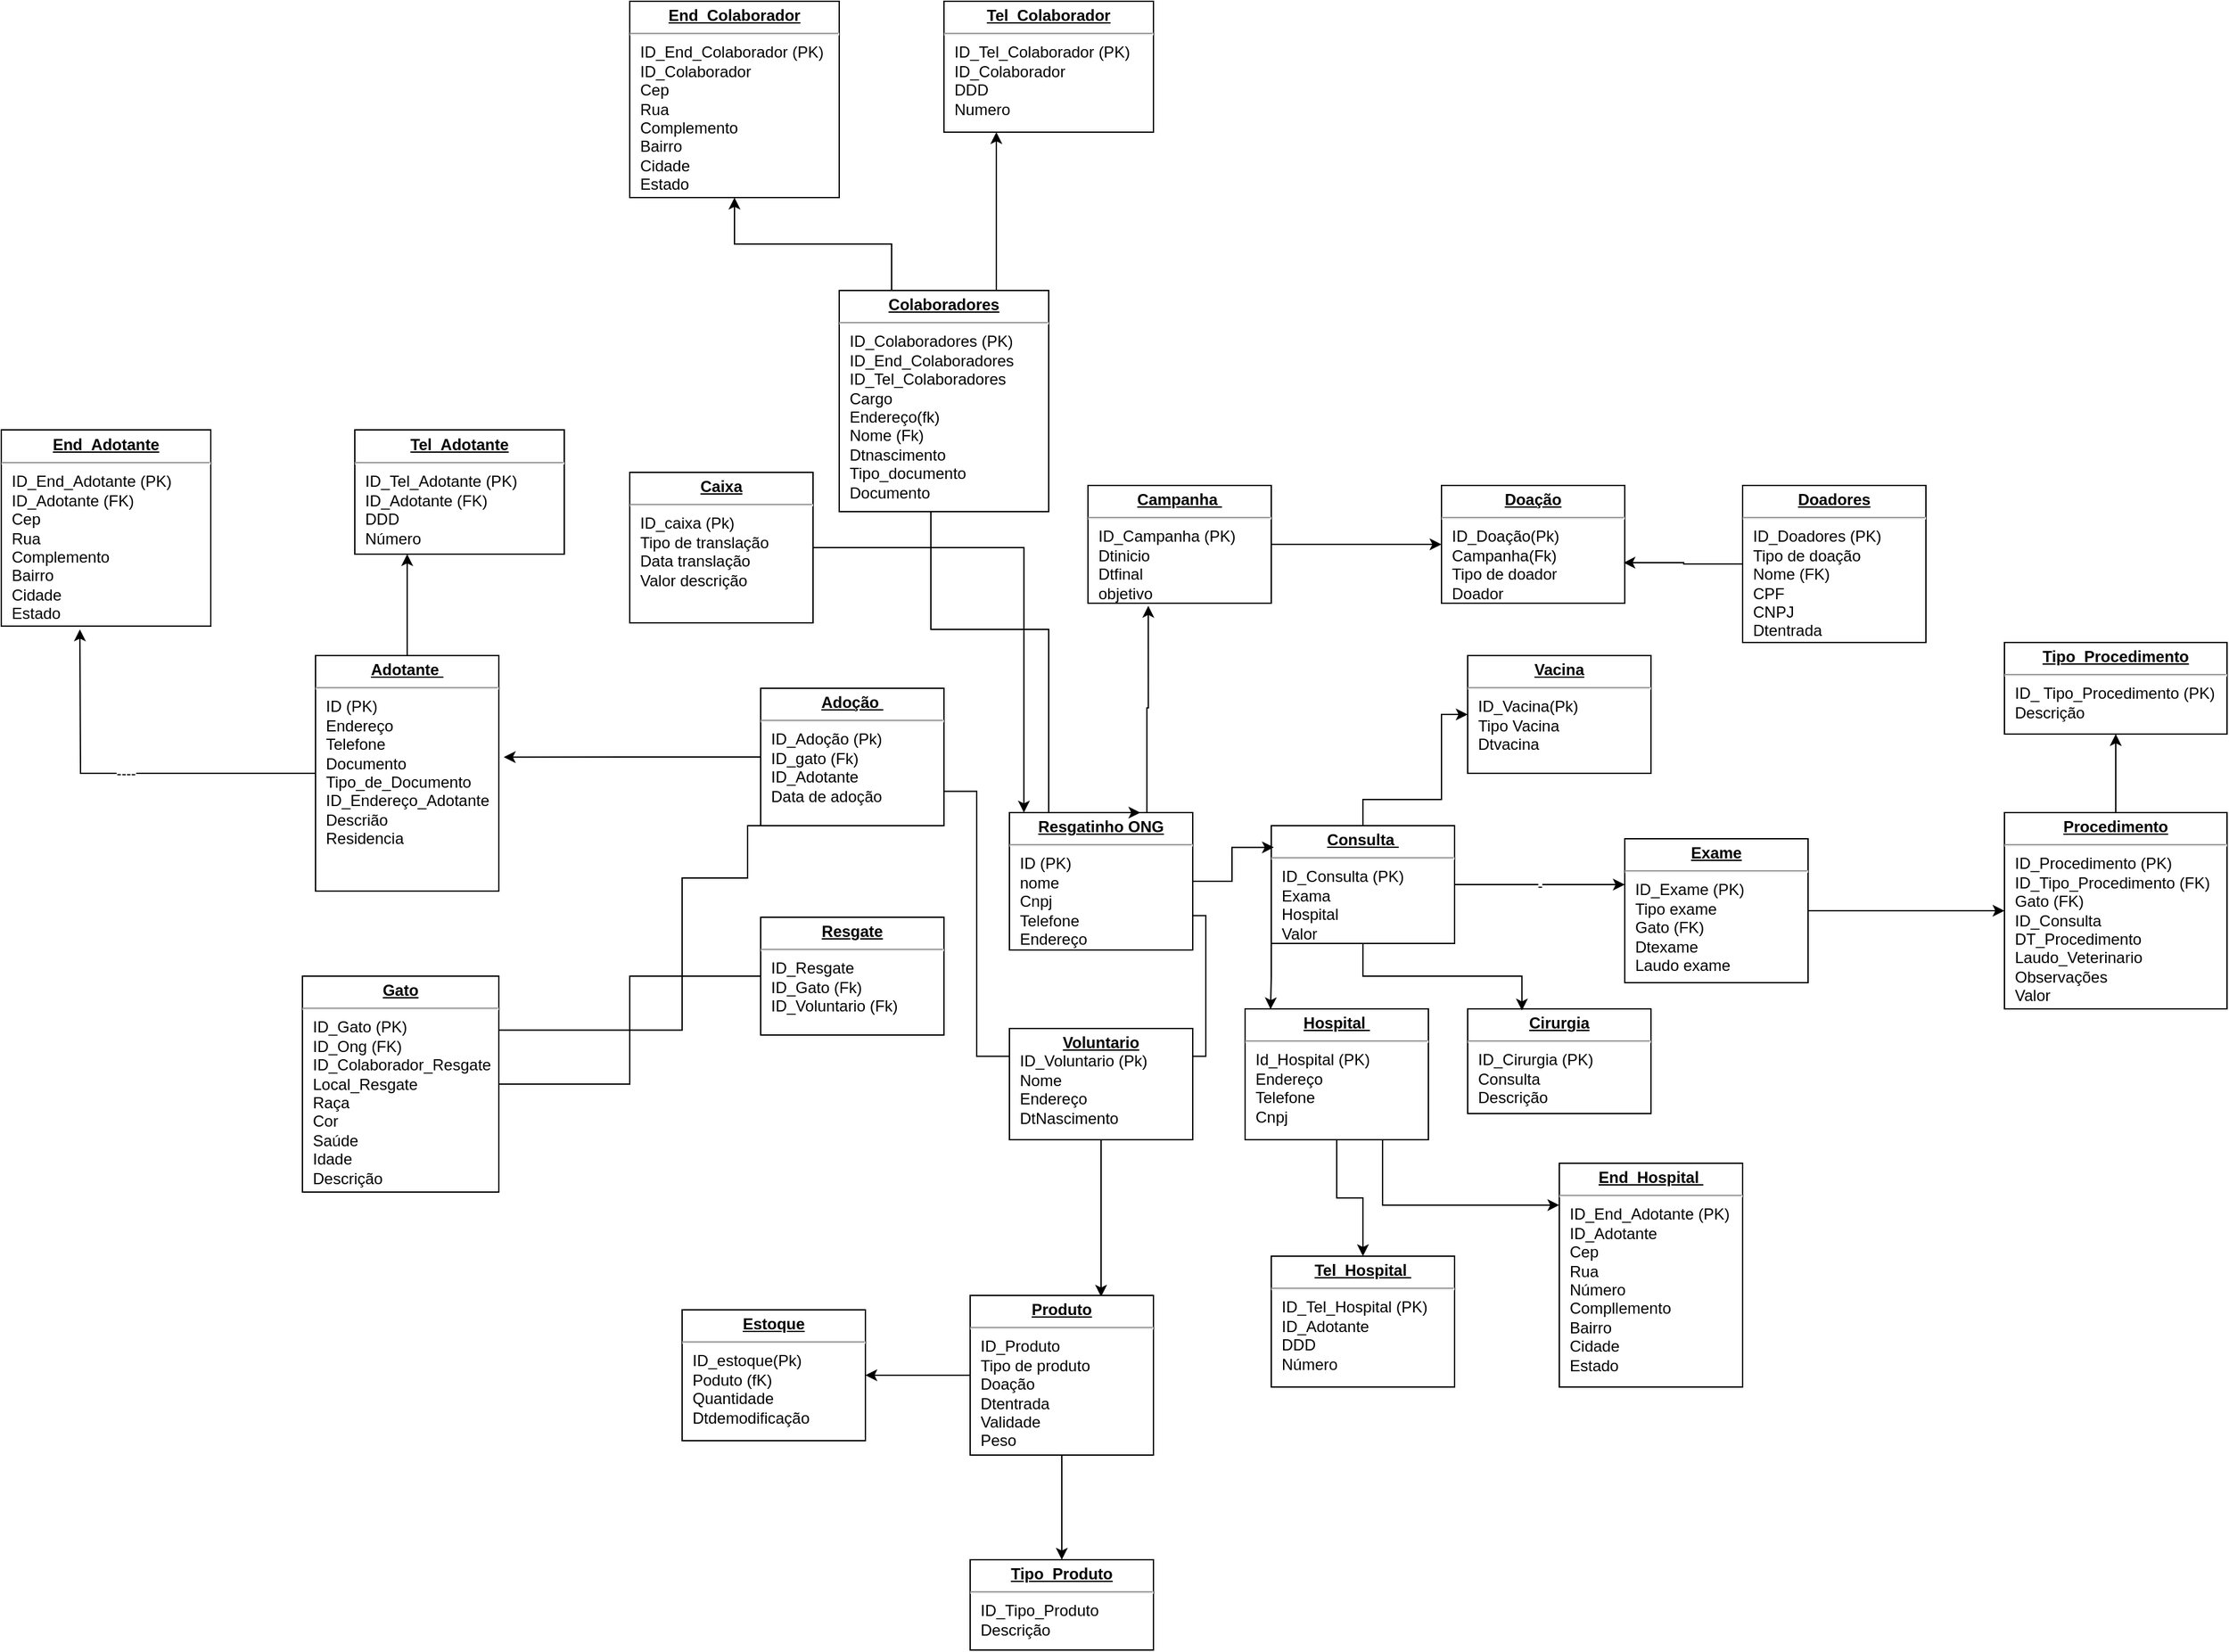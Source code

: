 <mxfile version="24.8.1">
  <diagram name="Page-1" id="a7904f86-f2b4-8e86-fa97-74104820619b">
    <mxGraphModel grid="1" page="1" gridSize="10" guides="1" tooltips="1" connect="1" arrows="1" fold="1" pageScale="1" pageWidth="1100" pageHeight="850" background="none" math="0" shadow="0">
      <root>
        <mxCell id="0" />
        <mxCell id="1" parent="0" />
        <mxCell id="GVxuWiYh2Y_qJy_Hf5tY-45" style="edgeStyle=orthogonalEdgeStyle;rounded=0;orthogonalLoop=1;jettySize=auto;html=1;exitX=0.5;exitY=0;exitDx=0;exitDy=0;entryX=0.25;entryY=1;entryDx=0;entryDy=0;" edge="1" parent="1" source="24794b860abc3c2d-1" target="GVxuWiYh2Y_qJy_Hf5tY-44">
          <mxGeometry relative="1" as="geometry" />
        </mxCell>
        <mxCell id="GVxuWiYh2Y_qJy_Hf5tY-46" value="----" style="edgeStyle=orthogonalEdgeStyle;rounded=0;orthogonalLoop=1;jettySize=auto;html=1;exitX=0;exitY=0.5;exitDx=0;exitDy=0;" edge="1" parent="1" source="24794b860abc3c2d-1">
          <mxGeometry relative="1" as="geometry">
            <mxPoint x="-300" y="160" as="targetPoint" />
          </mxGeometry>
        </mxCell>
        <mxCell id="24794b860abc3c2d-1" value="&lt;p style=&quot;margin: 0px ; margin-top: 4px ; text-align: center ; text-decoration: underline&quot;&gt;&lt;b&gt;Adotante&amp;nbsp;&lt;/b&gt;&lt;/p&gt;&lt;hr&gt;&lt;p style=&quot;margin: 0px ; margin-left: 8px&quot;&gt;ID (PK)&lt;br&gt;Endereço&lt;br&gt;Telefone&amp;nbsp;&lt;br&gt;Documento&lt;br&gt;Tipo_de_Documento&lt;br&gt;ID_Endereço_Adotante&lt;br&gt;Descrião&lt;br&gt;Residencia&lt;/p&gt;" style="verticalAlign=top;align=left;overflow=fill;fontSize=12;fontFamily=Helvetica;html=1;rounded=0;shadow=0;comic=0;labelBackgroundColor=none;strokeWidth=1" vertex="1" parent="1">
          <mxGeometry x="-120" y="180" width="140" height="180" as="geometry" />
        </mxCell>
        <mxCell id="24794b860abc3c2d-39" style="edgeStyle=orthogonalEdgeStyle;rounded=0;html=1;exitX=1;exitY=0.25;entryX=0;entryY=0.75;labelBackgroundColor=none;endArrow=none;endFill=0;endSize=8;fontFamily=Verdana;fontSize=12;align=left;" edge="1" parent="1" source="24794b860abc3c2d-16" target="24794b860abc3c2d-17">
          <mxGeometry relative="1" as="geometry">
            <Array as="points">
              <mxPoint x="160" y="350" />
              <mxPoint x="210" y="350" />
              <mxPoint x="210" y="310" />
              <mxPoint x="220" y="310" />
            </Array>
          </mxGeometry>
        </mxCell>
        <mxCell id="24794b860abc3c2d-16" value="&lt;p style=&quot;margin: 0px ; margin-top: 4px ; text-align: center ; text-decoration: underline&quot;&gt;&lt;b&gt;Gato&lt;/b&gt;&lt;/p&gt;&lt;hr&gt;&lt;p style=&quot;margin: 0px ; margin-left: 8px&quot;&gt;ID_Gato (PK)&lt;br&gt;ID_Ong (FK)&lt;br&gt;ID_Colaborador_Resgate&lt;br&gt;Local_Resgate&lt;br&gt;Raça&amp;nbsp;&lt;br&gt;Cor&lt;br&gt;Saúde&lt;br&gt;Idade&lt;br&gt;Descrição&lt;br&gt;&lt;br&gt;&lt;/p&gt;" style="verticalAlign=top;align=left;overflow=fill;fontSize=12;fontFamily=Helvetica;html=1;rounded=0;shadow=0;comic=0;labelBackgroundColor=none;strokeWidth=1" vertex="1" parent="1">
          <mxGeometry x="-130" y="425" width="150" height="165" as="geometry" />
        </mxCell>
        <mxCell id="24794b860abc3c2d-17" value="&lt;p style=&quot;margin: 0px ; margin-top: 4px ; text-align: center ; text-decoration: underline&quot;&gt;&lt;b&gt;Adoção&amp;nbsp;&lt;/b&gt;&lt;/p&gt;&lt;hr&gt;&lt;p style=&quot;margin: 0px ; margin-left: 8px&quot;&gt;ID_Adoção (Pk)&lt;br&gt;ID_gato (Fk)&lt;br&gt;ID_Adotante&lt;br&gt;Data de adoção&amp;nbsp;&lt;br&gt;&lt;br&gt;&lt;/p&gt;" style="verticalAlign=top;align=left;overflow=fill;fontSize=12;fontFamily=Helvetica;html=1;rounded=0;shadow=0;comic=0;labelBackgroundColor=none;strokeWidth=1" vertex="1" parent="1">
          <mxGeometry x="220" y="205" width="140" height="105" as="geometry" />
        </mxCell>
        <mxCell id="24794b860abc3c2d-38" style="edgeStyle=orthogonalEdgeStyle;rounded=0;html=1;exitX=0;exitY=0.5;entryX=1;entryY=0.5;labelBackgroundColor=none;endArrow=none;endFill=0;endSize=8;fontFamily=Verdana;fontSize=12;align=left;" edge="1" parent="1" source="24794b860abc3c2d-18" target="24794b860abc3c2d-16">
          <mxGeometry relative="1" as="geometry" />
        </mxCell>
        <mxCell id="24794b860abc3c2d-18" value="&lt;p style=&quot;margin: 0px ; margin-top: 4px ; text-align: center ; text-decoration: underline&quot;&gt;&lt;b&gt;Resgate&lt;/b&gt;&lt;/p&gt;&lt;hr&gt;&lt;p style=&quot;margin: 0px ; margin-left: 8px&quot;&gt;ID_Resgate&lt;br&gt;ID_Gato (Fk)&lt;br&gt;ID_Voluntario (Fk)&lt;br&gt;&lt;br&gt;&lt;/p&gt;" style="verticalAlign=top;align=left;overflow=fill;fontSize=12;fontFamily=Helvetica;html=1;rounded=0;shadow=0;comic=0;labelBackgroundColor=none;strokeWidth=1" vertex="1" parent="1">
          <mxGeometry x="220" y="380" width="140" height="90" as="geometry" />
        </mxCell>
        <mxCell id="24794b860abc3c2d-19" value="&lt;p style=&quot;margin: 0px ; margin-top: 4px ; text-align: center ; text-decoration: underline&quot;&gt;&lt;b&gt;Caixa&lt;/b&gt;&lt;/p&gt;&lt;hr&gt;&lt;p style=&quot;margin: 0px ; margin-left: 8px&quot;&gt;ID_caixa (Pk)&lt;br&gt;Tipo de translação&lt;br&gt;Data translação&amp;nbsp;&lt;br&gt;Valor descrição&lt;br&gt;&lt;br&gt;&lt;/p&gt;" style="verticalAlign=top;align=left;overflow=fill;fontSize=12;fontFamily=Helvetica;html=1;rounded=0;shadow=0;comic=0;labelBackgroundColor=none;strokeWidth=1" vertex="1" parent="1">
          <mxGeometry x="120" y="40" width="140" height="115" as="geometry" />
        </mxCell>
        <mxCell id="24794b860abc3c2d-20" value="&lt;p style=&quot;margin: 0px ; margin-top: 4px ; text-align: center ; text-decoration: underline&quot;&gt;&lt;b&gt;Resgatinho ONG&lt;/b&gt;&lt;/p&gt;&lt;hr&gt;&lt;p style=&quot;margin: 0px ; margin-left: 8px&quot;&gt;ID (PK)&lt;br&gt;nome&lt;br&gt;Cnpj&lt;br&gt;Telefone&amp;nbsp;&lt;br&gt;Endereço&lt;br&gt;&lt;br&gt;&amp;nbsp;&lt;br&gt;&lt;/p&gt;" style="verticalAlign=top;align=left;overflow=fill;fontSize=12;fontFamily=Helvetica;html=1;rounded=0;shadow=0;comic=0;labelBackgroundColor=none;strokeWidth=1" vertex="1" parent="1">
          <mxGeometry x="410" y="300" width="140" height="105" as="geometry" />
        </mxCell>
        <mxCell id="24794b860abc3c2d-35" style="edgeStyle=orthogonalEdgeStyle;rounded=0;html=1;exitX=1;exitY=0.25;entryX=1;entryY=0.75;labelBackgroundColor=none;endArrow=none;endFill=0;endSize=8;fontFamily=Verdana;fontSize=12;align=left;" edge="1" parent="1" source="24794b860abc3c2d-21" target="24794b860abc3c2d-20">
          <mxGeometry relative="1" as="geometry" />
        </mxCell>
        <mxCell id="24794b860abc3c2d-48" style="edgeStyle=orthogonalEdgeStyle;rounded=0;html=1;exitX=0;exitY=0.25;entryX=1;entryY=0.75;labelBackgroundColor=none;endArrow=none;endFill=0;endSize=8;fontFamily=Verdana;fontSize=12;align=left;" edge="1" parent="1" source="24794b860abc3c2d-21" target="24794b860abc3c2d-17">
          <mxGeometry relative="1" as="geometry" />
        </mxCell>
        <mxCell id="GVxuWiYh2Y_qJy_Hf5tY-27" style="edgeStyle=orthogonalEdgeStyle;rounded=0;orthogonalLoop=1;jettySize=auto;html=1;exitX=0.5;exitY=1;exitDx=0;exitDy=0;" edge="1" parent="1" source="24794b860abc3c2d-21">
          <mxGeometry relative="1" as="geometry">
            <mxPoint x="480" y="670" as="targetPoint" />
          </mxGeometry>
        </mxCell>
        <mxCell id="24794b860abc3c2d-21" value="&lt;p style=&quot;margin: 0px ; margin-top: 4px ; text-align: center ; text-decoration: underline&quot;&gt;&lt;b&gt;Voluntario&lt;/b&gt;&lt;/p&gt;&lt;p style=&quot;margin: 0px ; margin-left: 8px&quot;&gt;ID_Voluntario (Pk)&lt;br&gt;Nome&lt;br&gt;Endereço&lt;br&gt;DtNascimento&lt;br&gt;&lt;/p&gt;" style="verticalAlign=top;align=left;overflow=fill;fontSize=12;fontFamily=Helvetica;html=1;rounded=0;shadow=0;comic=0;labelBackgroundColor=none;strokeWidth=1" vertex="1" parent="1">
          <mxGeometry x="410" y="465" width="140" height="85" as="geometry" />
        </mxCell>
        <mxCell id="GVxuWiYh2Y_qJy_Hf5tY-34" value="" style="edgeStyle=orthogonalEdgeStyle;rounded=0;orthogonalLoop=1;jettySize=auto;html=1;" edge="1" parent="1" source="24794b860abc3c2d-22" target="GVxuWiYh2Y_qJy_Hf5tY-33">
          <mxGeometry relative="1" as="geometry" />
        </mxCell>
        <mxCell id="24794b860abc3c2d-22" value="&lt;p style=&quot;margin: 0px ; margin-top: 4px ; text-align: center ; text-decoration: underline&quot;&gt;&lt;b&gt;Hospital&amp;nbsp;&lt;/b&gt;&lt;/p&gt;&lt;hr&gt;&lt;p style=&quot;margin: 0px ; margin-left: 8px&quot;&gt;Id_Hospital (PK)&lt;br&gt;Endereço&lt;br&gt;Telefone&amp;nbsp;&lt;br&gt;Cnpj&amp;nbsp;&lt;br&gt;&lt;br&gt;&lt;br&gt;&lt;/p&gt;" style="verticalAlign=top;align=left;overflow=fill;fontSize=12;fontFamily=Helvetica;html=1;rounded=0;shadow=0;comic=0;labelBackgroundColor=none;strokeWidth=1" vertex="1" parent="1">
          <mxGeometry x="590" y="450" width="140" height="100" as="geometry" />
        </mxCell>
        <mxCell id="GVxuWiYh2Y_qJy_Hf5tY-7" style="edgeStyle=orthogonalEdgeStyle;rounded=0;orthogonalLoop=1;jettySize=auto;html=1;exitX=0.25;exitY=0;exitDx=0;exitDy=0;entryX=0.5;entryY=1;entryDx=0;entryDy=0;" edge="1" parent="1" source="24794b860abc3c2d-23" target="GVxuWiYh2Y_qJy_Hf5tY-3">
          <mxGeometry relative="1" as="geometry" />
        </mxCell>
        <mxCell id="GVxuWiYh2Y_qJy_Hf5tY-8" style="edgeStyle=orthogonalEdgeStyle;rounded=0;orthogonalLoop=1;jettySize=auto;html=1;exitX=0.75;exitY=0;exitDx=0;exitDy=0;entryX=0.25;entryY=1;entryDx=0;entryDy=0;" edge="1" parent="1" source="24794b860abc3c2d-23" target="GVxuWiYh2Y_qJy_Hf5tY-4">
          <mxGeometry relative="1" as="geometry" />
        </mxCell>
        <mxCell id="24794b860abc3c2d-23" value="&lt;p style=&quot;margin: 0px ; margin-top: 4px ; text-align: center ; text-decoration: underline&quot;&gt;&lt;b&gt;Colaboradores&lt;/b&gt;&lt;/p&gt;&lt;hr&gt;&lt;p style=&quot;margin: 0px ; margin-left: 8px&quot;&gt;ID_Colaboradores (PK)&lt;br&gt;ID_End_Colaboradores&lt;br&gt;ID_Tel_Colaboradores&lt;br&gt;Cargo&lt;br&gt;Endereço(fk)&lt;br&gt;Nome (Fk)&lt;br&gt;Dtnascimento&lt;br&gt;Tipo_documento&lt;br&gt;Documento&lt;/p&gt;" style="verticalAlign=top;align=left;overflow=fill;fontSize=12;fontFamily=Helvetica;html=1;rounded=0;shadow=0;comic=0;labelBackgroundColor=none;strokeWidth=1" vertex="1" parent="1">
          <mxGeometry x="280" y="-99" width="160" height="169" as="geometry" />
        </mxCell>
        <mxCell id="VtXMs43hTw4Pi5DhxQxj-5" style="edgeStyle=orthogonalEdgeStyle;rounded=0;orthogonalLoop=1;jettySize=auto;html=1;exitX=0;exitY=0.25;exitDx=0;exitDy=0;" edge="1" parent="1" source="24794b860abc3c2d-24">
          <mxGeometry relative="1" as="geometry">
            <mxPoint x="619.739" y="357.261" as="targetPoint" />
          </mxGeometry>
        </mxCell>
        <mxCell id="VtXMs43hTw4Pi5DhxQxj-11" style="edgeStyle=orthogonalEdgeStyle;rounded=0;orthogonalLoop=1;jettySize=auto;html=1;entryX=0;entryY=0.5;entryDx=0;entryDy=0;" edge="1" parent="1" source="24794b860abc3c2d-24" target="24794b860abc3c2d-27">
          <mxGeometry relative="1" as="geometry">
            <Array as="points">
              <mxPoint x="680" y="290" />
              <mxPoint x="740" y="290" />
              <mxPoint x="740" y="225" />
            </Array>
          </mxGeometry>
        </mxCell>
        <mxCell id="24794b860abc3c2d-24" value="&lt;p style=&quot;margin: 0px ; margin-top: 4px ; text-align: center ; text-decoration: underline&quot;&gt;&lt;b&gt;Consulta&amp;nbsp;&lt;/b&gt;&lt;/p&gt;&lt;hr&gt;&lt;p style=&quot;margin: 0px ; margin-left: 8px&quot;&gt;ID_Consulta (PK)&lt;br&gt;Exama&lt;br&gt;Hospital&lt;br&gt;Valor&lt;/p&gt;" style="verticalAlign=top;align=left;overflow=fill;fontSize=12;fontFamily=Helvetica;html=1;rounded=0;shadow=0;comic=0;labelBackgroundColor=none;strokeWidth=1" vertex="1" parent="1">
          <mxGeometry x="610" y="310" width="140" height="90" as="geometry" />
        </mxCell>
        <mxCell id="24794b860abc3c2d-25" value="&lt;p style=&quot;margin: 0px ; margin-top: 4px ; text-align: center ; text-decoration: underline&quot;&gt;&lt;b&gt;Cirurgia&lt;/b&gt;&lt;/p&gt;&lt;hr&gt;&lt;p style=&quot;margin: 0px ; margin-left: 8px&quot;&gt;ID_Cirurgia (PK)&lt;br&gt;Consulta&lt;br&gt;Descrição&lt;/p&gt;" style="verticalAlign=top;align=left;overflow=fill;fontSize=12;fontFamily=Helvetica;html=1;rounded=0;shadow=0;comic=0;labelBackgroundColor=none;strokeWidth=1" vertex="1" parent="1">
          <mxGeometry x="760" y="450" width="140" height="80" as="geometry" />
        </mxCell>
        <mxCell id="24794b860abc3c2d-26" value="&lt;p style=&quot;margin: 0px ; margin-top: 4px ; text-align: center ; text-decoration: underline&quot;&gt;&lt;b&gt;Estoque&lt;/b&gt;&lt;/p&gt;&lt;hr&gt;&lt;p style=&quot;margin: 0px ; margin-left: 8px&quot;&gt;ID_estoque(Pk)&lt;br&gt;Poduto (fK)&lt;br&gt;Quantidade&lt;br&gt;Dtdemodificação&lt;/p&gt;" style="verticalAlign=top;align=left;overflow=fill;fontSize=12;fontFamily=Helvetica;html=1;rounded=0;shadow=0;comic=0;labelBackgroundColor=none;strokeWidth=1" vertex="1" parent="1">
          <mxGeometry x="160" y="680" width="140" height="100" as="geometry" />
        </mxCell>
        <mxCell id="24794b860abc3c2d-27" value="&lt;p style=&quot;margin: 0px ; margin-top: 4px ; text-align: center ; text-decoration: underline&quot;&gt;&lt;b&gt;Vacina&lt;/b&gt;&lt;/p&gt;&lt;hr&gt;&lt;p style=&quot;margin: 0px ; margin-left: 8px&quot;&gt;ID_Vacina(Pk)&lt;br&gt;Tipo Vacina&lt;br&gt;Dtvacina&lt;/p&gt;" style="verticalAlign=top;align=left;overflow=fill;fontSize=12;fontFamily=Helvetica;html=1;rounded=0;shadow=0;comic=0;labelBackgroundColor=none;strokeWidth=1" vertex="1" parent="1">
          <mxGeometry x="760" y="180" width="140" height="90" as="geometry" />
        </mxCell>
        <mxCell id="GVxuWiYh2Y_qJy_Hf5tY-13" value="" style="edgeStyle=orthogonalEdgeStyle;rounded=0;orthogonalLoop=1;jettySize=auto;html=1;" edge="1" parent="1" source="24794b860abc3c2d-28" target="GVxuWiYh2Y_qJy_Hf5tY-12">
          <mxGeometry relative="1" as="geometry" />
        </mxCell>
        <mxCell id="24794b860abc3c2d-28" value="&lt;p style=&quot;margin: 0px ; margin-top: 4px ; text-align: center ; text-decoration: underline&quot;&gt;&lt;b&gt;Exame&lt;/b&gt;&lt;/p&gt;&lt;hr&gt;&lt;p style=&quot;margin: 0px ; margin-left: 8px&quot;&gt;ID_Exame (PK)&lt;br&gt;Tipo exame&lt;br&gt;Gato (FK)&lt;/p&gt;&lt;p style=&quot;margin: 0px ; margin-left: 8px&quot;&gt;Dtexame&lt;br&gt;Laudo exame&lt;/p&gt;" style="verticalAlign=top;align=left;overflow=fill;fontSize=12;fontFamily=Helvetica;html=1;rounded=0;shadow=0;comic=0;labelBackgroundColor=none;strokeWidth=1" vertex="1" parent="1">
          <mxGeometry x="880" y="320" width="140" height="110" as="geometry" />
        </mxCell>
        <mxCell id="GVxuWiYh2Y_qJy_Hf5tY-28" style="edgeStyle=orthogonalEdgeStyle;rounded=0;orthogonalLoop=1;jettySize=auto;html=1;exitX=0;exitY=0.5;exitDx=0;exitDy=0;" edge="1" parent="1" source="24794b860abc3c2d-29" target="24794b860abc3c2d-26">
          <mxGeometry relative="1" as="geometry" />
        </mxCell>
        <mxCell id="GVxuWiYh2Y_qJy_Hf5tY-36" value="" style="edgeStyle=orthogonalEdgeStyle;rounded=0;orthogonalLoop=1;jettySize=auto;html=1;" edge="1" parent="1" source="24794b860abc3c2d-29" target="GVxuWiYh2Y_qJy_Hf5tY-35">
          <mxGeometry relative="1" as="geometry" />
        </mxCell>
        <mxCell id="24794b860abc3c2d-29" value="&lt;p style=&quot;margin: 0px ; margin-top: 4px ; text-align: center ; text-decoration: underline&quot;&gt;&lt;b&gt;Produto&lt;/b&gt;&lt;/p&gt;&lt;hr&gt;&lt;p style=&quot;margin: 0px ; margin-left: 8px&quot;&gt;ID_Produto&lt;br&gt;Tipo de produto&lt;br&gt;Doação&lt;br&gt;Dtentrada&lt;br&gt;Validade&lt;br&gt;Peso&lt;/p&gt;" style="verticalAlign=top;align=left;overflow=fill;fontSize=12;fontFamily=Helvetica;html=1;rounded=0;shadow=0;comic=0;labelBackgroundColor=none;strokeWidth=1" vertex="1" parent="1">
          <mxGeometry x="380" y="669" width="140" height="122" as="geometry" />
        </mxCell>
        <mxCell id="VtXMs43hTw4Pi5DhxQxj-1" value="&lt;span style=&quot;color: rgba(0, 0, 0, 0); font-family: monospace; font-size: 0px; text-align: start;&quot;&gt;%3CmxGraphModel%3E%3Croot%3E%3CmxCell%20id%3D%220%22%2F%3E%3CmxCell%20id%3D%221%22%20parent%3D%220%22%2F%3E%3CmxCell%20id%3D%222%22%20value%3D%22%26lt%3Bp%20style%3D%26quot%3Bmargin%3A%200px%20%3B%20margin-top%3A%204px%20%3B%20text-align%3A%20center%20%3B%20text-decoration%3A%20underline%26quot%3B%26gt%3B%26lt%3Bb%26gt%3BVoluntario%26lt%3B%2Fb%26gt%3B%26lt%3B%2Fp%26gt%3B%26lt%3Bp%20style%3D%26quot%3Bmargin%3A%200px%20%3B%20margin-left%3A%208px%26quot%3B%26gt%3BID_Voluntario%20(Pk)%26lt%3Bbr%26gt%3BNome%26lt%3Bbr%26gt%3BEndere%C3%A7o%26lt%3Bbr%26gt%3BDtNascimento%26lt%3Bbr%26gt%3B%26lt%3B%2Fp%26gt%3B%22%20style%3D%22verticalAlign%3Dtop%3Balign%3Dleft%3Boverflow%3Dfill%3BfontSize%3D12%3BfontFamily%3DHelvetica%3Bhtml%3D1%3Brounded%3D0%3Bshadow%3D0%3Bcomic%3D0%3BlabelBackgroundColor%3Dnone%3BstrokeWidth%3D1%22%20vertex%3D%221%22%20parent%3D%221%22%3E%3CmxGeometry%20x%3D%22410%22%20y%3D%22465%22%20width%3D%22140%22%20height%3D%2285%22%20as%3D%22geometry%22%2F%3E%3C%2FmxCell%3E%3C%2Froot%3E%3C%2FmxGraphModel%3E&lt;/span&gt;&lt;span style=&quot;color: rgba(0, 0, 0, 0); font-family: monospace; font-size: 0px; text-align: start;&quot;&gt;%3CmxGraphModel%3E%3Croot%3E%3CmxCell%20id%3D%220%22%2F%3E%3CmxCell%20id%3D%221%22%20parent%3D%220%22%2F%3E%3CmxCell%20id%3D%222%22%20value%3D%22%26lt%3Bp%20style%3D%26quot%3Bmargin%3A%200px%20%3B%20margin-top%3A%204px%20%3B%20text-align%3A%20center%20%3B%20text-decoration%3A%20underline%26quot%3B%26gt%3B%26lt%3Bb%26gt%3BVoluntario%26lt%3B%2Fb%26gt%3B%26lt%3B%2Fp%26gt%3B%26lt%3Bp%20style%3D%26quot%3Bmargin%3A%200px%20%3B%20margin-left%3A%208px%26quot%3B%26gt%3BID_Voluntario%20(Pk)%26lt%3Bbr%26gt%3BNome%26lt%3Bbr%26gt%3BEndere%C3%A7o%26lt%3Bbr%26gt%3BDtNascimento%26lt%3Bbr%26gt%3B%26lt%3B%2Fp%26gt%3B%22%20style%3D%22verticalAlign%3Dtop%3Balign%3Dleft%3Boverflow%3Dfill%3BfontSize%3D12%3BfontFamily%3DHelvetica%3Bhtml%3D1%3Brounded%3D0%3Bshadow%3D0%3Bcomic%3D0%3BlabelBackgroundColor%3Dnone%3BstrokeWidth%3D1%22%20vertex%3D%221%22%20parent%3D%221%22%3E%3CmxGeometry%20x%3D%22410%22%20y%3D%22465%22%20width%3D%22140%22%20height%3D%2285%22%20as%3D%22geometry%22%2F%3E%3C%2FmxCell%3E%3C%2Froot%3E%3C%2FmxGraphModel%3E&lt;/span&gt;" style="text;html=1;align=center;verticalAlign=middle;resizable=0;points=[];autosize=1;strokeColor=none;fillColor=none;" vertex="1" parent="1">
          <mxGeometry x="260" y="550" width="20" height="30" as="geometry" />
        </mxCell>
        <mxCell id="VtXMs43hTw4Pi5DhxQxj-4" style="edgeStyle=orthogonalEdgeStyle;rounded=0;orthogonalLoop=1;jettySize=auto;html=1;exitX=0.5;exitY=1;exitDx=0;exitDy=0;" edge="1" parent="1" source="24794b860abc3c2d-23">
          <mxGeometry relative="1" as="geometry">
            <mxPoint x="510" y="300" as="targetPoint" />
            <Array as="points">
              <mxPoint x="350" y="160" />
              <mxPoint x="440" y="160" />
              <mxPoint x="440" y="300" />
            </Array>
          </mxGeometry>
        </mxCell>
        <mxCell id="VtXMs43hTw4Pi5DhxQxj-6" style="edgeStyle=orthogonalEdgeStyle;rounded=0;orthogonalLoop=1;jettySize=auto;html=1;entryX=0.014;entryY=0.184;entryDx=0;entryDy=0;entryPerimeter=0;" edge="1" parent="1" source="24794b860abc3c2d-20" target="24794b860abc3c2d-24">
          <mxGeometry relative="1" as="geometry" />
        </mxCell>
        <mxCell id="VtXMs43hTw4Pi5DhxQxj-7" style="edgeStyle=orthogonalEdgeStyle;rounded=0;orthogonalLoop=1;jettySize=auto;html=1;exitX=0.5;exitY=1;exitDx=0;exitDy=0;" edge="1" parent="1" source="24794b860abc3c2d-25" target="24794b860abc3c2d-25">
          <mxGeometry relative="1" as="geometry" />
        </mxCell>
        <mxCell id="VtXMs43hTw4Pi5DhxQxj-9" style="edgeStyle=orthogonalEdgeStyle;rounded=0;orthogonalLoop=1;jettySize=auto;html=1;exitX=0;exitY=1;exitDx=0;exitDy=0;entryX=0.139;entryY=0.003;entryDx=0;entryDy=0;entryPerimeter=0;" edge="1" parent="1" source="24794b860abc3c2d-24" target="24794b860abc3c2d-22">
          <mxGeometry relative="1" as="geometry" />
        </mxCell>
        <mxCell id="VtXMs43hTw4Pi5DhxQxj-10" style="edgeStyle=orthogonalEdgeStyle;rounded=0;orthogonalLoop=1;jettySize=auto;html=1;exitX=0.5;exitY=1;exitDx=0;exitDy=0;entryX=0.296;entryY=0.016;entryDx=0;entryDy=0;entryPerimeter=0;" edge="1" parent="1" source="24794b860abc3c2d-24" target="24794b860abc3c2d-25">
          <mxGeometry relative="1" as="geometry" />
        </mxCell>
        <mxCell id="VtXMs43hTw4Pi5DhxQxj-13" value="-" style="edgeStyle=orthogonalEdgeStyle;rounded=0;orthogonalLoop=1;jettySize=auto;html=1;" edge="1" parent="1" source="24794b860abc3c2d-24">
          <mxGeometry relative="1" as="geometry">
            <mxPoint x="880" y="355" as="targetPoint" />
          </mxGeometry>
        </mxCell>
        <mxCell id="VtXMs43hTw4Pi5DhxQxj-14" style="edgeStyle=orthogonalEdgeStyle;rounded=0;orthogonalLoop=1;jettySize=auto;html=1;entryX=0.079;entryY=0;entryDx=0;entryDy=0;entryPerimeter=0;" edge="1" parent="1" source="24794b860abc3c2d-19" target="24794b860abc3c2d-20">
          <mxGeometry relative="1" as="geometry" />
        </mxCell>
        <mxCell id="VtXMs43hTw4Pi5DhxQxj-19" style="edgeStyle=orthogonalEdgeStyle;rounded=0;orthogonalLoop=1;jettySize=auto;html=1;exitX=1;exitY=0.5;exitDx=0;exitDy=0;entryX=0;entryY=0.5;entryDx=0;entryDy=0;" edge="1" parent="1" source="VtXMs43hTw4Pi5DhxQxj-15" target="VtXMs43hTw4Pi5DhxQxj-17">
          <mxGeometry relative="1" as="geometry" />
        </mxCell>
        <mxCell id="VtXMs43hTw4Pi5DhxQxj-15" value="&lt;p style=&quot;margin: 0px ; margin-top: 4px ; text-align: center ; text-decoration: underline&quot;&gt;&lt;b&gt;Campanha&amp;nbsp;&lt;/b&gt;&lt;/p&gt;&lt;hr&gt;&lt;p style=&quot;margin: 0px ; margin-left: 8px&quot;&gt;ID_Campanha (PK)&lt;br&gt;Dtinicio&lt;br&gt;Dtfinal&lt;br&gt;objetivo&lt;/p&gt;" style="verticalAlign=top;align=left;overflow=fill;fontSize=12;fontFamily=Helvetica;html=1;rounded=0;shadow=0;comic=0;labelBackgroundColor=none;strokeWidth=1" vertex="1" parent="1">
          <mxGeometry x="470" y="50" width="140" height="90" as="geometry" />
        </mxCell>
        <mxCell id="VtXMs43hTw4Pi5DhxQxj-17" value="&lt;p style=&quot;margin: 0px ; margin-top: 4px ; text-align: center ; text-decoration: underline&quot;&gt;&lt;b&gt;Doação&lt;/b&gt;&lt;/p&gt;&lt;hr&gt;&lt;p style=&quot;margin: 0px ; margin-left: 8px&quot;&gt;ID_Doação(Pk)&lt;br&gt;Campanha(Fk)&lt;br&gt;Tipo de doador&amp;nbsp;&lt;/p&gt;&lt;p style=&quot;margin: 0px ; margin-left: 8px&quot;&gt;Doador&amp;nbsp;&lt;/p&gt;" style="verticalAlign=top;align=left;overflow=fill;fontSize=12;fontFamily=Helvetica;html=1;rounded=0;shadow=0;comic=0;labelBackgroundColor=none;strokeWidth=1" vertex="1" parent="1">
          <mxGeometry x="740" y="50" width="140" height="90" as="geometry" />
        </mxCell>
        <mxCell id="VtXMs43hTw4Pi5DhxQxj-18" style="edgeStyle=orthogonalEdgeStyle;rounded=0;orthogonalLoop=1;jettySize=auto;html=1;exitX=0.75;exitY=0;exitDx=0;exitDy=0;entryX=0.329;entryY=1.022;entryDx=0;entryDy=0;entryPerimeter=0;" edge="1" parent="1" source="24794b860abc3c2d-20" target="VtXMs43hTw4Pi5DhxQxj-15">
          <mxGeometry relative="1" as="geometry" />
        </mxCell>
        <mxCell id="VtXMs43hTw4Pi5DhxQxj-20" value="&lt;p style=&quot;margin: 0px ; margin-top: 4px ; text-align: center ; text-decoration: underline&quot;&gt;&lt;b&gt;Doadores&lt;/b&gt;&lt;/p&gt;&lt;hr&gt;&lt;p style=&quot;margin: 0px ; margin-left: 8px&quot;&gt;ID_Doadores (PK)&lt;br&gt;Tipo de doação&lt;br&gt;Nome (FK)&lt;br&gt;CPF&lt;br&gt;CNPJ&lt;br&gt;Dtentrada&lt;/p&gt;" style="verticalAlign=top;align=left;overflow=fill;fontSize=12;fontFamily=Helvetica;html=1;rounded=0;shadow=0;comic=0;labelBackgroundColor=none;strokeWidth=1" vertex="1" parent="1">
          <mxGeometry x="970" y="50" width="140" height="120" as="geometry" />
        </mxCell>
        <mxCell id="VtXMs43hTw4Pi5DhxQxj-21" style="edgeStyle=orthogonalEdgeStyle;rounded=0;orthogonalLoop=1;jettySize=auto;html=1;exitX=0;exitY=0.5;exitDx=0;exitDy=0;entryX=0.993;entryY=0.656;entryDx=0;entryDy=0;entryPerimeter=0;" edge="1" parent="1" source="VtXMs43hTw4Pi5DhxQxj-20" target="VtXMs43hTw4Pi5DhxQxj-17">
          <mxGeometry relative="1" as="geometry" />
        </mxCell>
        <mxCell id="GVxuWiYh2Y_qJy_Hf5tY-2" value="" style="ellipse;whiteSpace=wrap;html=1;align=center;aspect=fixed;fillColor=none;strokeColor=none;resizable=0;perimeter=centerPerimeter;rotatable=0;allowArrows=0;points=[];outlineConnect=1;" vertex="1" parent="1">
          <mxGeometry x="20" y="-190" width="10" height="10" as="geometry" />
        </mxCell>
        <mxCell id="GVxuWiYh2Y_qJy_Hf5tY-3" value="&lt;p style=&quot;margin: 0px ; margin-top: 4px ; text-align: center ; text-decoration: underline&quot;&gt;&lt;b&gt;End_Colaborador&lt;/b&gt;&lt;/p&gt;&lt;hr&gt;&lt;p style=&quot;margin: 0px ; margin-left: 8px&quot;&gt;ID_End_Colaborador (PK)&lt;br&gt;ID_Colaborador&lt;br&gt;Cep&lt;br&gt;Rua&lt;br&gt;Complemento&lt;br&gt;Bairro&lt;br&gt;Cidade&lt;br&gt;Estado&lt;br&gt;&lt;br&gt;&lt;/p&gt;" style="verticalAlign=top;align=left;overflow=fill;fontSize=12;fontFamily=Helvetica;html=1;rounded=0;shadow=0;comic=0;labelBackgroundColor=none;strokeWidth=1" vertex="1" parent="1">
          <mxGeometry x="120" y="-320" width="160" height="150" as="geometry" />
        </mxCell>
        <mxCell id="GVxuWiYh2Y_qJy_Hf5tY-4" value="&lt;p style=&quot;margin: 0px ; margin-top: 4px ; text-align: center ; text-decoration: underline&quot;&gt;&lt;b&gt;Tel_Colaborador&lt;/b&gt;&lt;/p&gt;&lt;hr&gt;&lt;p style=&quot;margin: 0px ; margin-left: 8px&quot;&gt;ID_Tel_Colaborador (PK)&lt;br&gt;ID_Colaborador&lt;br&gt;DDD&lt;br&gt;Numero&lt;br&gt;&lt;br&gt;&lt;/p&gt;" style="verticalAlign=top;align=left;overflow=fill;fontSize=12;fontFamily=Helvetica;html=1;rounded=0;shadow=0;comic=0;labelBackgroundColor=none;strokeWidth=1" vertex="1" parent="1">
          <mxGeometry x="360" y="-320" width="160" height="100" as="geometry" />
        </mxCell>
        <mxCell id="GVxuWiYh2Y_qJy_Hf5tY-23" value="" style="edgeStyle=orthogonalEdgeStyle;rounded=0;orthogonalLoop=1;jettySize=auto;html=1;" edge="1" parent="1" source="GVxuWiYh2Y_qJy_Hf5tY-12" target="GVxuWiYh2Y_qJy_Hf5tY-22">
          <mxGeometry relative="1" as="geometry" />
        </mxCell>
        <mxCell id="GVxuWiYh2Y_qJy_Hf5tY-12" value="&lt;p style=&quot;margin: 0px ; margin-top: 4px ; text-align: center ; text-decoration: underline&quot;&gt;&lt;b&gt;Procedimento&lt;/b&gt;&lt;/p&gt;&lt;hr&gt;&lt;p style=&quot;margin: 0px ; margin-left: 8px&quot;&gt;ID_Procedimento (PK)&lt;br&gt;ID_Tipo_Procedimento (FK)&lt;br&gt;Gato (FK)&lt;br&gt;ID_Consulta&lt;br&gt;DT_Procedimento&lt;br&gt;Laudo_Veterinario&lt;br&gt;Observações&lt;br&gt;Valor&lt;br&gt;&lt;br&gt;&lt;/p&gt;&lt;p style=&quot;margin: 0px ; margin-left: 8px&quot;&gt;&lt;br&gt;&lt;/p&gt;" style="verticalAlign=top;align=left;overflow=fill;fontSize=12;fontFamily=Helvetica;html=1;rounded=0;shadow=0;comic=0;labelBackgroundColor=none;strokeWidth=1" vertex="1" parent="1">
          <mxGeometry x="1170" y="300" width="170" height="150" as="geometry" />
        </mxCell>
        <mxCell id="GVxuWiYh2Y_qJy_Hf5tY-20" value="&lt;p style=&quot;margin: 0px ; margin-top: 4px ; text-align: center ; text-decoration: underline&quot;&gt;&lt;b&gt;End_Hospital&amp;nbsp;&lt;/b&gt;&lt;/p&gt;&lt;hr&gt;&lt;p style=&quot;margin: 0px ; margin-left: 8px&quot;&gt;ID_End_Adotante (PK)&lt;br&gt;ID_Adotante&lt;br&gt;Cep&lt;br&gt;Rua&lt;br&gt;Número&lt;br&gt;Compllemento&lt;br&gt;Bairro&lt;br&gt;Cidade&lt;br&gt;Estado&lt;br&gt;&lt;br&gt;&lt;br&gt;&lt;br&gt;&lt;/p&gt;" style="verticalAlign=top;align=left;overflow=fill;fontSize=12;fontFamily=Helvetica;html=1;rounded=0;shadow=0;comic=0;labelBackgroundColor=none;strokeWidth=1" vertex="1" parent="1">
          <mxGeometry x="830" y="568" width="140" height="171" as="geometry" />
        </mxCell>
        <mxCell id="GVxuWiYh2Y_qJy_Hf5tY-22" value="&lt;p style=&quot;margin: 0px ; margin-top: 4px ; text-align: center ; text-decoration: underline&quot;&gt;&lt;b&gt;Tipo_Procedimento&lt;/b&gt;&lt;/p&gt;&lt;hr&gt;&lt;p style=&quot;margin: 0px ; margin-left: 8px&quot;&gt;ID_ Tipo_Procedimento (PK)&lt;br&gt;Descrição&lt;/p&gt;&lt;p style=&quot;margin: 0px ; margin-left: 8px&quot;&gt;&lt;br&gt;&lt;/p&gt;" style="verticalAlign=top;align=left;overflow=fill;fontSize=12;fontFamily=Helvetica;html=1;rounded=0;shadow=0;comic=0;labelBackgroundColor=none;strokeWidth=1" vertex="1" parent="1">
          <mxGeometry x="1170" y="170" width="170" height="70" as="geometry" />
        </mxCell>
        <mxCell id="GVxuWiYh2Y_qJy_Hf5tY-32" style="edgeStyle=orthogonalEdgeStyle;rounded=0;orthogonalLoop=1;jettySize=auto;html=1;exitX=0.75;exitY=1;exitDx=0;exitDy=0;entryX=0;entryY=0.187;entryDx=0;entryDy=0;entryPerimeter=0;" edge="1" parent="1" source="24794b860abc3c2d-22" target="GVxuWiYh2Y_qJy_Hf5tY-20">
          <mxGeometry relative="1" as="geometry" />
        </mxCell>
        <mxCell id="GVxuWiYh2Y_qJy_Hf5tY-33" value="&lt;p style=&quot;margin: 0px ; margin-top: 4px ; text-align: center ; text-decoration: underline&quot;&gt;&lt;b&gt;Tel_Hospital&amp;nbsp;&lt;/b&gt;&lt;/p&gt;&lt;hr&gt;&lt;p style=&quot;margin: 0px ; margin-left: 8px&quot;&gt;ID_Tel_Hospital (PK)&lt;br&gt;ID_Adotante&lt;br&gt;DDD&lt;br&gt;Número&lt;br&gt;&lt;br&gt;&lt;br&gt;&lt;/p&gt;" style="verticalAlign=top;align=left;overflow=fill;fontSize=12;fontFamily=Helvetica;html=1;rounded=0;shadow=0;comic=0;labelBackgroundColor=none;strokeWidth=1" vertex="1" parent="1">
          <mxGeometry x="610" y="639" width="140" height="100" as="geometry" />
        </mxCell>
        <mxCell id="GVxuWiYh2Y_qJy_Hf5tY-35" value="&lt;p style=&quot;margin: 0px ; margin-top: 4px ; text-align: center ; text-decoration: underline&quot;&gt;&lt;b&gt;Tipo_Produto&lt;/b&gt;&lt;/p&gt;&lt;hr&gt;&lt;p style=&quot;margin: 0px ; margin-left: 8px&quot;&gt;ID_Tipo_Produto&lt;br&gt;Descrição&lt;/p&gt;" style="verticalAlign=top;align=left;overflow=fill;fontSize=12;fontFamily=Helvetica;html=1;rounded=0;shadow=0;comic=0;labelBackgroundColor=none;strokeWidth=1" vertex="1" parent="1">
          <mxGeometry x="380" y="871" width="140" height="69" as="geometry" />
        </mxCell>
        <mxCell id="GVxuWiYh2Y_qJy_Hf5tY-41" value="&lt;p style=&quot;margin: 0px ; margin-top: 4px ; text-align: center ; text-decoration: underline&quot;&gt;&lt;b&gt;End_Adotante&lt;/b&gt;&lt;/p&gt;&lt;hr&gt;&lt;p style=&quot;margin: 0px ; margin-left: 8px&quot;&gt;ID_End_Adotante (PK)&lt;br&gt;ID_Adotante (FK)&lt;br&gt;Cep&lt;br&gt;Rua&lt;br&gt;Complemento&lt;br&gt;Bairro&lt;br&gt;Cidade&lt;br&gt;Estado&lt;br&gt;&lt;br&gt;&lt;/p&gt;" style="verticalAlign=top;align=left;overflow=fill;fontSize=12;fontFamily=Helvetica;html=1;rounded=0;shadow=0;comic=0;labelBackgroundColor=none;strokeWidth=1" vertex="1" parent="1">
          <mxGeometry x="-360" y="7.5" width="160" height="150" as="geometry" />
        </mxCell>
        <mxCell id="GVxuWiYh2Y_qJy_Hf5tY-42" style="edgeStyle=orthogonalEdgeStyle;rounded=0;orthogonalLoop=1;jettySize=auto;html=1;exitX=0;exitY=0.5;exitDx=0;exitDy=0;entryX=1.027;entryY=0.431;entryDx=0;entryDy=0;entryPerimeter=0;" edge="1" parent="1" source="24794b860abc3c2d-17" target="24794b860abc3c2d-1">
          <mxGeometry relative="1" as="geometry" />
        </mxCell>
        <mxCell id="GVxuWiYh2Y_qJy_Hf5tY-44" value="&lt;p style=&quot;margin: 0px ; margin-top: 4px ; text-align: center ; text-decoration: underline&quot;&gt;&lt;b&gt;Tel_Adotante&lt;/b&gt;&lt;/p&gt;&lt;hr&gt;&lt;p style=&quot;margin: 0px ; margin-left: 8px&quot;&gt;ID_Tel_Adotante (PK)&lt;br&gt;ID_Adotante (FK)&lt;br&gt;DDD&lt;br&gt;Número&lt;/p&gt;" style="verticalAlign=top;align=left;overflow=fill;fontSize=12;fontFamily=Helvetica;html=1;rounded=0;shadow=0;comic=0;labelBackgroundColor=none;strokeWidth=1" vertex="1" parent="1">
          <mxGeometry x="-90" y="7.5" width="160" height="95" as="geometry" />
        </mxCell>
        <mxCell id="GVxuWiYh2Y_qJy_Hf5tY-49" value="" style="ellipse;whiteSpace=wrap;html=1;align=center;aspect=fixed;fillColor=none;strokeColor=none;resizable=0;perimeter=centerPerimeter;rotatable=0;allowArrows=0;points=[];outlineConnect=1;" vertex="1" parent="1">
          <mxGeometry x="590" y="-10" width="10" height="10" as="geometry" />
        </mxCell>
      </root>
    </mxGraphModel>
  </diagram>
</mxfile>
